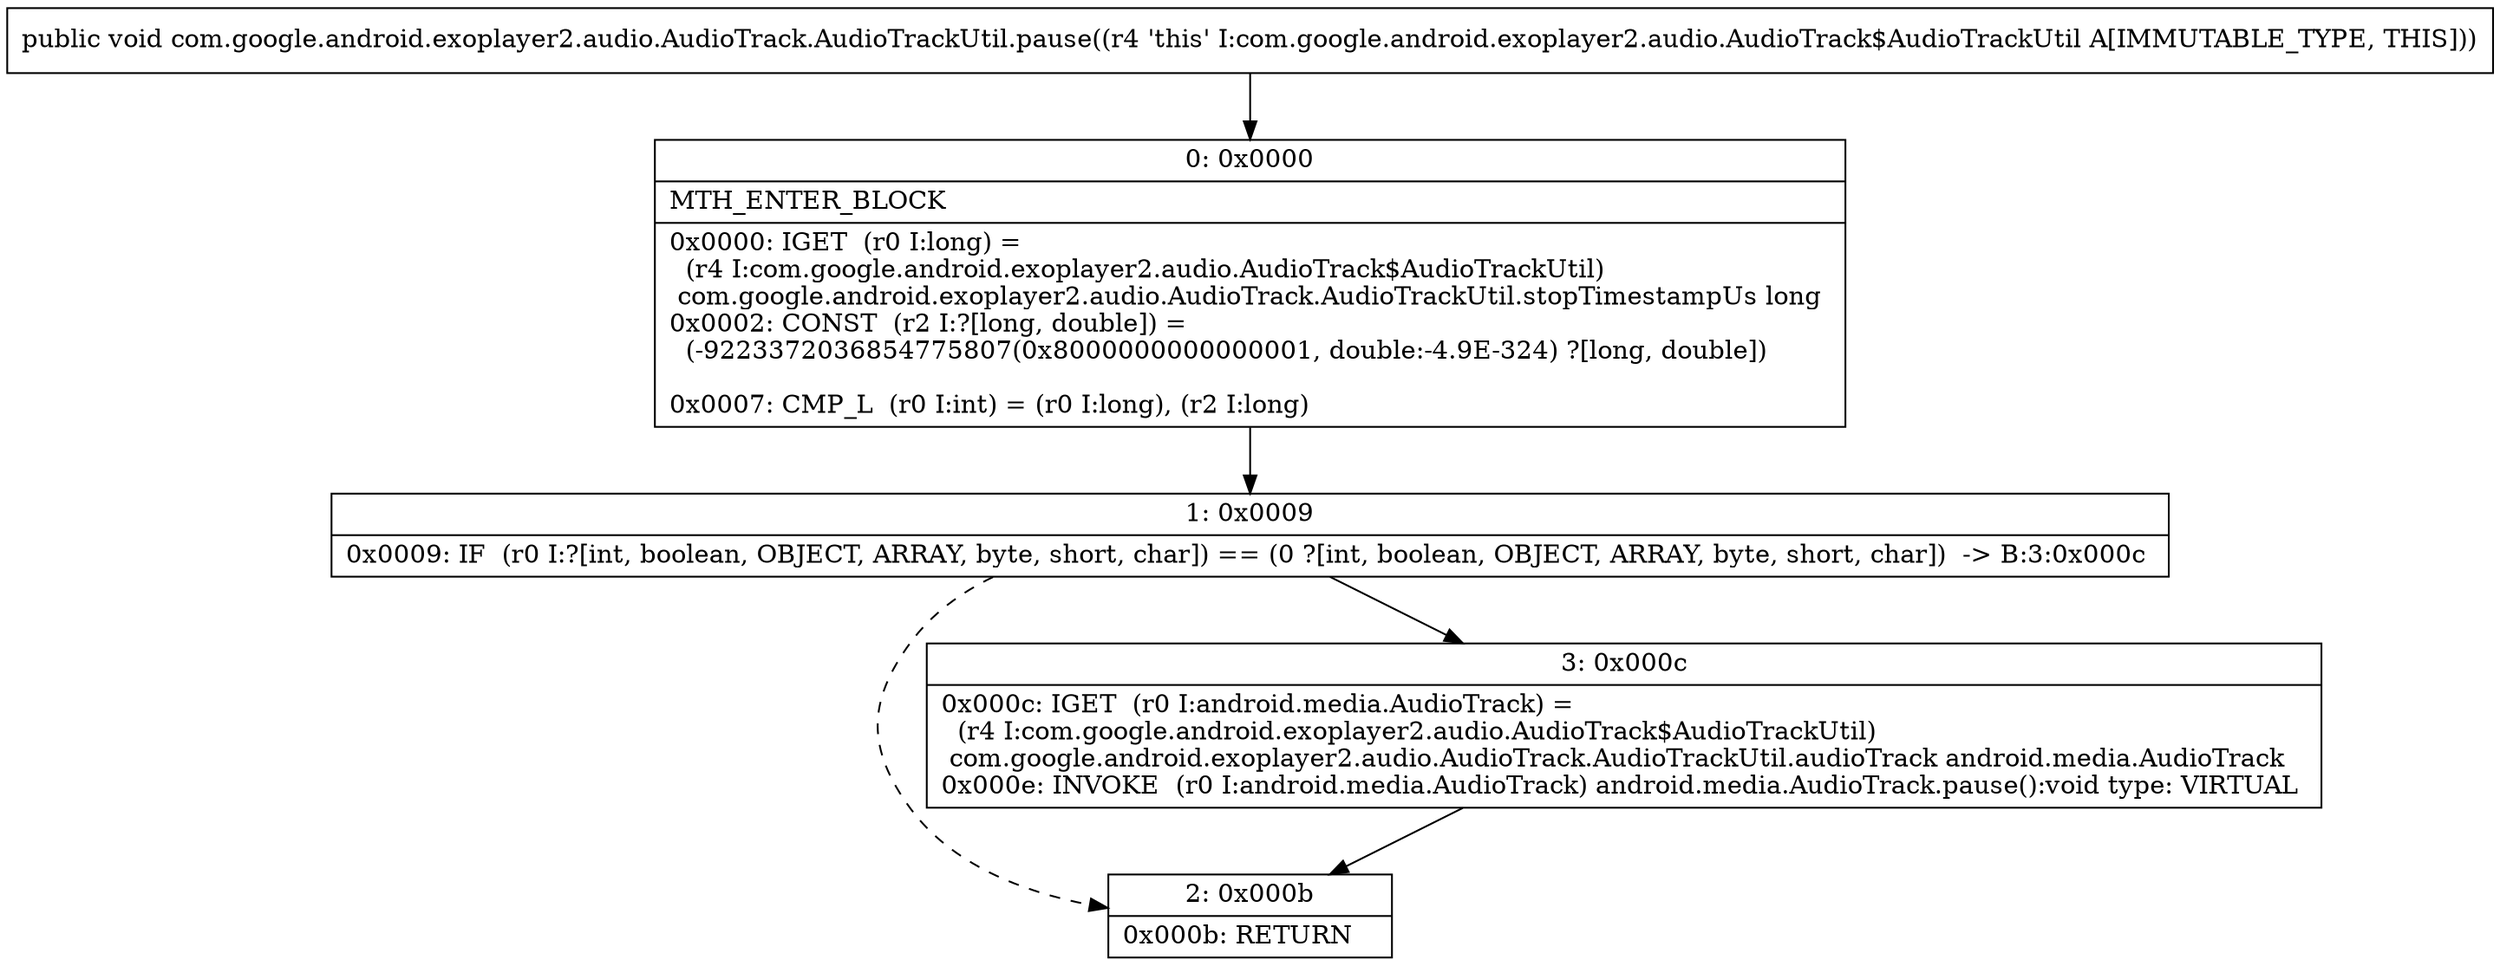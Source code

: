 digraph "CFG forcom.google.android.exoplayer2.audio.AudioTrack.AudioTrackUtil.pause()V" {
Node_0 [shape=record,label="{0\:\ 0x0000|MTH_ENTER_BLOCK\l|0x0000: IGET  (r0 I:long) = \l  (r4 I:com.google.android.exoplayer2.audio.AudioTrack$AudioTrackUtil)\l com.google.android.exoplayer2.audio.AudioTrack.AudioTrackUtil.stopTimestampUs long \l0x0002: CONST  (r2 I:?[long, double]) = \l  (\-9223372036854775807(0x8000000000000001, double:\-4.9E\-324) ?[long, double])\l \l0x0007: CMP_L  (r0 I:int) = (r0 I:long), (r2 I:long) \l}"];
Node_1 [shape=record,label="{1\:\ 0x0009|0x0009: IF  (r0 I:?[int, boolean, OBJECT, ARRAY, byte, short, char]) == (0 ?[int, boolean, OBJECT, ARRAY, byte, short, char])  \-\> B:3:0x000c \l}"];
Node_2 [shape=record,label="{2\:\ 0x000b|0x000b: RETURN   \l}"];
Node_3 [shape=record,label="{3\:\ 0x000c|0x000c: IGET  (r0 I:android.media.AudioTrack) = \l  (r4 I:com.google.android.exoplayer2.audio.AudioTrack$AudioTrackUtil)\l com.google.android.exoplayer2.audio.AudioTrack.AudioTrackUtil.audioTrack android.media.AudioTrack \l0x000e: INVOKE  (r0 I:android.media.AudioTrack) android.media.AudioTrack.pause():void type: VIRTUAL \l}"];
MethodNode[shape=record,label="{public void com.google.android.exoplayer2.audio.AudioTrack.AudioTrackUtil.pause((r4 'this' I:com.google.android.exoplayer2.audio.AudioTrack$AudioTrackUtil A[IMMUTABLE_TYPE, THIS])) }"];
MethodNode -> Node_0;
Node_0 -> Node_1;
Node_1 -> Node_2[style=dashed];
Node_1 -> Node_3;
Node_3 -> Node_2;
}

